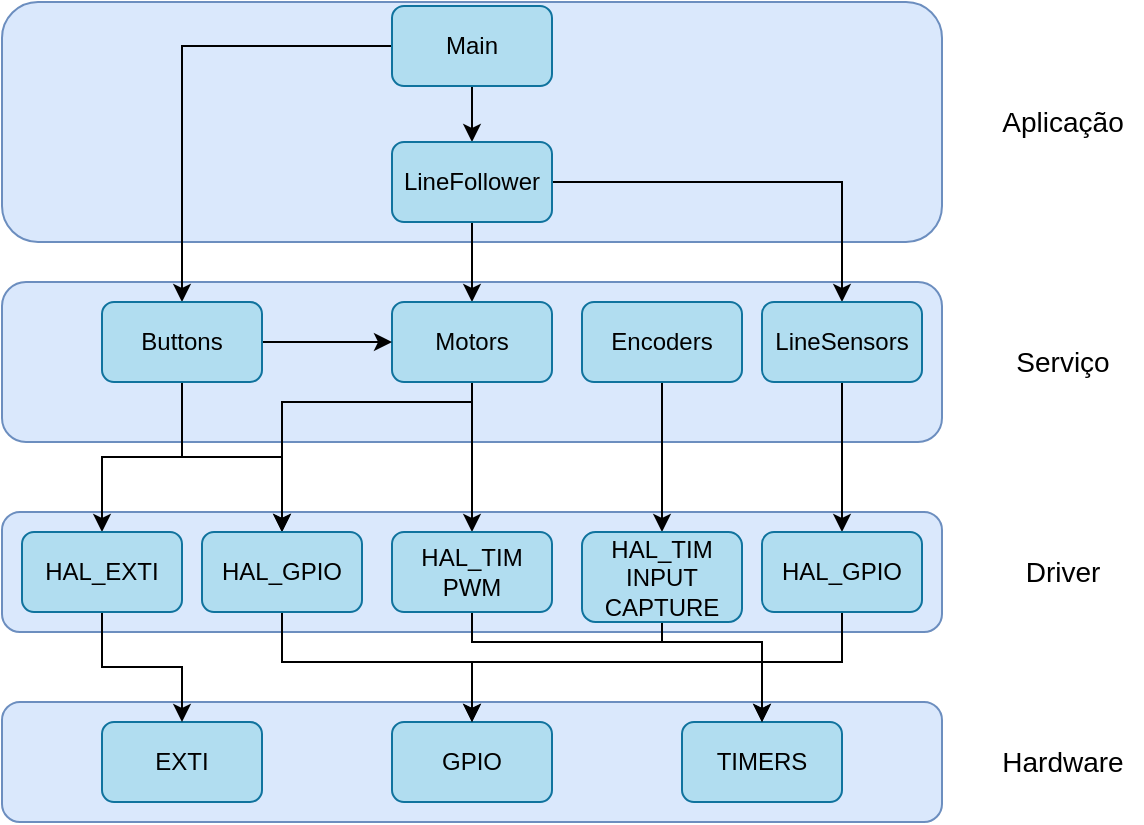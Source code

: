 <mxfile version="21.7.5" type="github">
  <diagram name="Page-1" id="g0Uzo-YRW3idvvd9ve91">
    <mxGraphModel dx="808" dy="483" grid="1" gridSize="10" guides="1" tooltips="1" connect="1" arrows="1" fold="1" page="1" pageScale="1" pageWidth="2339" pageHeight="3300" math="0" shadow="0">
      <root>
        <mxCell id="0" />
        <mxCell id="1" parent="0" />
        <mxCell id="etSmLf3MKr0KJwKuyJHP-48" value="" style="group" parent="1" vertex="1" connectable="0">
          <mxGeometry x="210" y="390" width="570" height="60" as="geometry" />
        </mxCell>
        <mxCell id="etSmLf3MKr0KJwKuyJHP-8" value="&lt;font style=&quot;font-size: 14px;&quot;&gt;Hardware&lt;/font&gt;" style="text;html=1;align=center;verticalAlign=middle;resizable=0;points=[];autosize=1;strokeColor=none;fillColor=none;" parent="etSmLf3MKr0KJwKuyJHP-48" vertex="1">
          <mxGeometry x="490" y="15" width="80" height="30" as="geometry" />
        </mxCell>
        <mxCell id="etSmLf3MKr0KJwKuyJHP-4" value="" style="rounded=1;whiteSpace=wrap;html=1;fillColor=#dae8fc;strokeColor=#6c8ebf;" parent="etSmLf3MKr0KJwKuyJHP-48" vertex="1">
          <mxGeometry width="470" height="60" as="geometry" />
        </mxCell>
        <mxCell id="etSmLf3MKr0KJwKuyJHP-40" value="EXTI" style="rounded=1;whiteSpace=wrap;html=1;fillColor=#b1ddf0;strokeColor=#10739e;" parent="etSmLf3MKr0KJwKuyJHP-48" vertex="1">
          <mxGeometry x="50" y="10" width="80" height="40" as="geometry" />
        </mxCell>
        <mxCell id="etSmLf3MKr0KJwKuyJHP-41" value="GPIO" style="rounded=1;whiteSpace=wrap;html=1;fillColor=#b1ddf0;strokeColor=#10739e;" parent="etSmLf3MKr0KJwKuyJHP-48" vertex="1">
          <mxGeometry x="195" y="10" width="80" height="40" as="geometry" />
        </mxCell>
        <mxCell id="etSmLf3MKr0KJwKuyJHP-42" value="TIMERS" style="rounded=1;whiteSpace=wrap;html=1;fillColor=#b1ddf0;strokeColor=#10739e;" parent="etSmLf3MKr0KJwKuyJHP-48" vertex="1">
          <mxGeometry x="340" y="10" width="80" height="40" as="geometry" />
        </mxCell>
        <mxCell id="etSmLf3MKr0KJwKuyJHP-2" value="" style="rounded=1;whiteSpace=wrap;html=1;fillColor=#dae8fc;strokeColor=#6c8ebf;" parent="1" vertex="1">
          <mxGeometry x="210" y="180" width="470" height="80" as="geometry" />
        </mxCell>
        <mxCell id="etSmLf3MKr0KJwKuyJHP-1" value="" style="rounded=1;whiteSpace=wrap;html=1;fillColor=#dae8fc;strokeColor=#6c8ebf;" parent="1" vertex="1">
          <mxGeometry x="210" y="40" width="470" height="120" as="geometry" />
        </mxCell>
        <mxCell id="etSmLf3MKr0KJwKuyJHP-3" value="" style="rounded=1;whiteSpace=wrap;html=1;fillColor=#dae8fc;strokeColor=#6c8ebf;" parent="1" vertex="1">
          <mxGeometry x="210" y="295" width="470" height="60" as="geometry" />
        </mxCell>
        <mxCell id="etSmLf3MKr0KJwKuyJHP-5" value="&lt;font style=&quot;font-size: 14px;&quot;&gt;Aplicação&lt;/font&gt;" style="text;html=1;align=center;verticalAlign=middle;resizable=0;points=[];autosize=1;strokeColor=none;fillColor=none;" parent="1" vertex="1">
          <mxGeometry x="700" y="85" width="80" height="30" as="geometry" />
        </mxCell>
        <mxCell id="etSmLf3MKr0KJwKuyJHP-7" value="&lt;font style=&quot;font-size: 14px;&quot;&gt;Driver&lt;/font&gt;" style="text;html=1;align=center;verticalAlign=middle;resizable=0;points=[];autosize=1;strokeColor=none;fillColor=none;" parent="1" vertex="1">
          <mxGeometry x="710" y="310" width="60" height="30" as="geometry" />
        </mxCell>
        <mxCell id="etSmLf3MKr0KJwKuyJHP-17" style="edgeStyle=orthogonalEdgeStyle;rounded=0;orthogonalLoop=1;jettySize=auto;html=1;" parent="1" source="etSmLf3MKr0KJwKuyJHP-9" target="etSmLf3MKr0KJwKuyJHP-12" edge="1">
          <mxGeometry relative="1" as="geometry">
            <Array as="points">
              <mxPoint x="445" y="110" />
              <mxPoint x="445" y="110" />
            </Array>
          </mxGeometry>
        </mxCell>
        <mxCell id="etSmLf3MKr0KJwKuyJHP-23" style="edgeStyle=orthogonalEdgeStyle;rounded=0;orthogonalLoop=1;jettySize=auto;html=1;entryX=0.5;entryY=0;entryDx=0;entryDy=0;" parent="1" source="etSmLf3MKr0KJwKuyJHP-9" target="etSmLf3MKr0KJwKuyJHP-11" edge="1">
          <mxGeometry relative="1" as="geometry" />
        </mxCell>
        <mxCell id="etSmLf3MKr0KJwKuyJHP-9" value="Main" style="rounded=1;whiteSpace=wrap;html=1;fillColor=#b1ddf0;strokeColor=#10739e;" parent="1" vertex="1">
          <mxGeometry x="405" y="42" width="80" height="40" as="geometry" />
        </mxCell>
        <mxCell id="etSmLf3MKr0KJwKuyJHP-18" style="edgeStyle=orthogonalEdgeStyle;rounded=0;orthogonalLoop=1;jettySize=auto;html=1;entryX=0.5;entryY=0;entryDx=0;entryDy=0;" parent="1" source="etSmLf3MKr0KJwKuyJHP-12" target="etSmLf3MKr0KJwKuyJHP-10" edge="1">
          <mxGeometry relative="1" as="geometry">
            <Array as="points">
              <mxPoint x="445" y="130" />
            </Array>
          </mxGeometry>
        </mxCell>
        <mxCell id="etSmLf3MKr0KJwKuyJHP-19" style="edgeStyle=orthogonalEdgeStyle;rounded=0;orthogonalLoop=1;jettySize=auto;html=1;" parent="1" source="etSmLf3MKr0KJwKuyJHP-12" target="etSmLf3MKr0KJwKuyJHP-14" edge="1">
          <mxGeometry relative="1" as="geometry" />
        </mxCell>
        <mxCell id="etSmLf3MKr0KJwKuyJHP-12" value="LineFollower" style="rounded=1;whiteSpace=wrap;html=1;fillColor=#b1ddf0;strokeColor=#10739e;" parent="1" vertex="1">
          <mxGeometry x="405" y="110" width="80" height="40" as="geometry" />
        </mxCell>
        <mxCell id="etSmLf3MKr0KJwKuyJHP-6" value="&lt;font style=&quot;font-size: 14px;&quot;&gt;Serviço&lt;/font&gt;" style="text;html=1;align=center;verticalAlign=middle;resizable=0;points=[];autosize=1;strokeColor=none;fillColor=none;" parent="1" vertex="1">
          <mxGeometry x="705" y="205" width="70" height="30" as="geometry" />
        </mxCell>
        <mxCell id="etSmLf3MKr0KJwKuyJHP-36" style="edgeStyle=orthogonalEdgeStyle;rounded=0;orthogonalLoop=1;jettySize=auto;html=1;entryX=0.5;entryY=0;entryDx=0;entryDy=0;" parent="1" source="etSmLf3MKr0KJwKuyJHP-10" target="etSmLf3MKr0KJwKuyJHP-30" edge="1">
          <mxGeometry relative="1" as="geometry" />
        </mxCell>
        <mxCell id="etSmLf3MKr0KJwKuyJHP-39" style="edgeStyle=orthogonalEdgeStyle;rounded=0;orthogonalLoop=1;jettySize=auto;html=1;entryX=0.5;entryY=0;entryDx=0;entryDy=0;" parent="1" source="etSmLf3MKr0KJwKuyJHP-10" target="etSmLf3MKr0KJwKuyJHP-29" edge="1">
          <mxGeometry relative="1" as="geometry">
            <Array as="points">
              <mxPoint x="445" y="240" />
              <mxPoint x="350" y="240" />
            </Array>
          </mxGeometry>
        </mxCell>
        <mxCell id="etSmLf3MKr0KJwKuyJHP-10" value="Motors" style="rounded=1;whiteSpace=wrap;html=1;fillColor=#b1ddf0;strokeColor=#10739e;" parent="1" vertex="1">
          <mxGeometry x="405" y="190" width="80" height="40" as="geometry" />
        </mxCell>
        <mxCell id="etSmLf3MKr0KJwKuyJHP-26" style="edgeStyle=orthogonalEdgeStyle;rounded=0;orthogonalLoop=1;jettySize=auto;html=1;entryX=0;entryY=0.5;entryDx=0;entryDy=0;" parent="1" source="etSmLf3MKr0KJwKuyJHP-11" target="etSmLf3MKr0KJwKuyJHP-10" edge="1">
          <mxGeometry relative="1" as="geometry" />
        </mxCell>
        <mxCell id="etSmLf3MKr0KJwKuyJHP-34" style="edgeStyle=orthogonalEdgeStyle;rounded=0;orthogonalLoop=1;jettySize=auto;html=1;" parent="1" source="etSmLf3MKr0KJwKuyJHP-11" target="etSmLf3MKr0KJwKuyJHP-33" edge="1">
          <mxGeometry relative="1" as="geometry" />
        </mxCell>
        <mxCell id="etSmLf3MKr0KJwKuyJHP-35" style="edgeStyle=orthogonalEdgeStyle;rounded=0;orthogonalLoop=1;jettySize=auto;html=1;entryX=0.5;entryY=0;entryDx=0;entryDy=0;" parent="1" source="etSmLf3MKr0KJwKuyJHP-11" target="etSmLf3MKr0KJwKuyJHP-29" edge="1">
          <mxGeometry relative="1" as="geometry" />
        </mxCell>
        <mxCell id="etSmLf3MKr0KJwKuyJHP-11" value="Buttons" style="rounded=1;whiteSpace=wrap;html=1;fillColor=#b1ddf0;strokeColor=#10739e;" parent="1" vertex="1">
          <mxGeometry x="260" y="190" width="80" height="40" as="geometry" />
        </mxCell>
        <mxCell id="etSmLf3MKr0KJwKuyJHP-38" style="edgeStyle=orthogonalEdgeStyle;rounded=0;orthogonalLoop=1;jettySize=auto;html=1;entryX=0.5;entryY=0;entryDx=0;entryDy=0;" parent="1" source="etSmLf3MKr0KJwKuyJHP-14" target="etSmLf3MKr0KJwKuyJHP-32" edge="1">
          <mxGeometry relative="1" as="geometry" />
        </mxCell>
        <mxCell id="etSmLf3MKr0KJwKuyJHP-14" value="LineSensors" style="rounded=1;whiteSpace=wrap;html=1;fillColor=#b1ddf0;strokeColor=#10739e;" parent="1" vertex="1">
          <mxGeometry x="590" y="190" width="80" height="40" as="geometry" />
        </mxCell>
        <mxCell id="etSmLf3MKr0KJwKuyJHP-37" style="edgeStyle=orthogonalEdgeStyle;rounded=0;orthogonalLoop=1;jettySize=auto;html=1;entryX=0.5;entryY=0;entryDx=0;entryDy=0;" parent="1" source="etSmLf3MKr0KJwKuyJHP-27" target="etSmLf3MKr0KJwKuyJHP-31" edge="1">
          <mxGeometry relative="1" as="geometry" />
        </mxCell>
        <mxCell id="etSmLf3MKr0KJwKuyJHP-27" value="Encoders" style="rounded=1;whiteSpace=wrap;html=1;fillColor=#b1ddf0;strokeColor=#10739e;" parent="1" vertex="1">
          <mxGeometry x="500" y="190" width="80" height="40" as="geometry" />
        </mxCell>
        <mxCell id="etSmLf3MKr0KJwKuyJHP-44" style="edgeStyle=orthogonalEdgeStyle;rounded=0;orthogonalLoop=1;jettySize=auto;html=1;" parent="1" source="etSmLf3MKr0KJwKuyJHP-29" target="etSmLf3MKr0KJwKuyJHP-41" edge="1">
          <mxGeometry relative="1" as="geometry">
            <Array as="points">
              <mxPoint x="350" y="370" />
              <mxPoint x="445" y="370" />
            </Array>
          </mxGeometry>
        </mxCell>
        <mxCell id="etSmLf3MKr0KJwKuyJHP-29" value="HAL_GPIO" style="rounded=1;whiteSpace=wrap;html=1;fillColor=#b1ddf0;strokeColor=#10739e;" parent="1" vertex="1">
          <mxGeometry x="310" y="305" width="80" height="40" as="geometry" />
        </mxCell>
        <mxCell id="etSmLf3MKr0KJwKuyJHP-46" style="edgeStyle=orthogonalEdgeStyle;rounded=0;orthogonalLoop=1;jettySize=auto;html=1;entryX=0.5;entryY=0;entryDx=0;entryDy=0;" parent="1" source="etSmLf3MKr0KJwKuyJHP-30" target="etSmLf3MKr0KJwKuyJHP-42" edge="1">
          <mxGeometry relative="1" as="geometry">
            <Array as="points">
              <mxPoint x="445" y="360" />
              <mxPoint x="590" y="360" />
            </Array>
          </mxGeometry>
        </mxCell>
        <mxCell id="etSmLf3MKr0KJwKuyJHP-30" value="&lt;div&gt;HAL_TIM&lt;/div&gt;&lt;div&gt;PWM&lt;/div&gt;" style="rounded=1;whiteSpace=wrap;html=1;fillColor=#b1ddf0;strokeColor=#10739e;" parent="1" vertex="1">
          <mxGeometry x="405" y="305" width="80" height="40" as="geometry" />
        </mxCell>
        <mxCell id="etSmLf3MKr0KJwKuyJHP-47" style="edgeStyle=orthogonalEdgeStyle;rounded=0;orthogonalLoop=1;jettySize=auto;html=1;entryX=0.5;entryY=0;entryDx=0;entryDy=0;" parent="1" source="etSmLf3MKr0KJwKuyJHP-31" target="etSmLf3MKr0KJwKuyJHP-42" edge="1">
          <mxGeometry relative="1" as="geometry">
            <Array as="points">
              <mxPoint x="540" y="360" />
              <mxPoint x="590" y="360" />
            </Array>
          </mxGeometry>
        </mxCell>
        <mxCell id="etSmLf3MKr0KJwKuyJHP-31" value="&lt;div&gt;HAL_TIM&lt;/div&gt;&lt;div&gt;INPUT CAPTURE&lt;br&gt;&lt;/div&gt;" style="rounded=1;whiteSpace=wrap;html=1;fillColor=#b1ddf0;strokeColor=#10739e;" parent="1" vertex="1">
          <mxGeometry x="500" y="305" width="80" height="45" as="geometry" />
        </mxCell>
        <mxCell id="etSmLf3MKr0KJwKuyJHP-45" style="edgeStyle=orthogonalEdgeStyle;rounded=0;orthogonalLoop=1;jettySize=auto;html=1;" parent="1" source="etSmLf3MKr0KJwKuyJHP-32" target="etSmLf3MKr0KJwKuyJHP-41" edge="1">
          <mxGeometry relative="1" as="geometry">
            <Array as="points">
              <mxPoint x="630" y="370" />
              <mxPoint x="445" y="370" />
            </Array>
          </mxGeometry>
        </mxCell>
        <mxCell id="etSmLf3MKr0KJwKuyJHP-32" value="HAL_GPIO" style="rounded=1;whiteSpace=wrap;html=1;fillColor=#b1ddf0;strokeColor=#10739e;" parent="1" vertex="1">
          <mxGeometry x="590" y="305" width="80" height="40" as="geometry" />
        </mxCell>
        <mxCell id="etSmLf3MKr0KJwKuyJHP-43" style="edgeStyle=orthogonalEdgeStyle;rounded=0;orthogonalLoop=1;jettySize=auto;html=1;entryX=0.5;entryY=0;entryDx=0;entryDy=0;" parent="1" source="etSmLf3MKr0KJwKuyJHP-33" target="etSmLf3MKr0KJwKuyJHP-40" edge="1">
          <mxGeometry relative="1" as="geometry" />
        </mxCell>
        <mxCell id="etSmLf3MKr0KJwKuyJHP-33" value="HAL_EXTI" style="rounded=1;whiteSpace=wrap;html=1;fillColor=#b1ddf0;strokeColor=#10739e;" parent="1" vertex="1">
          <mxGeometry x="220" y="305" width="80" height="40" as="geometry" />
        </mxCell>
      </root>
    </mxGraphModel>
  </diagram>
</mxfile>
